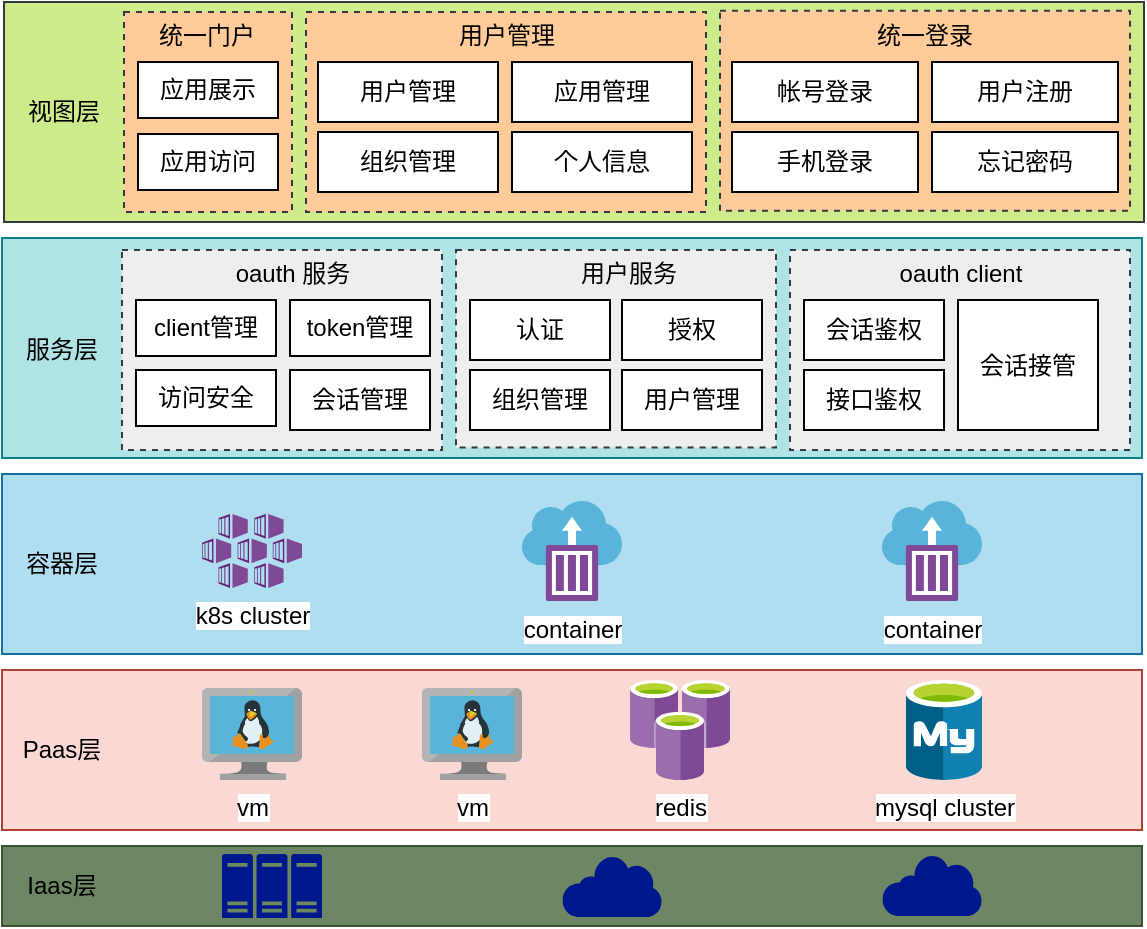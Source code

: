 <mxfile version="20.2.7" type="github">
  <diagram id="ciS-NbxetKR2zlC2_Ayn" name="第 1 页">
    <mxGraphModel dx="1028" dy="363" grid="1" gridSize="10" guides="1" tooltips="1" connect="1" arrows="1" fold="1" page="1" pageScale="1" pageWidth="827" pageHeight="1169" math="0" shadow="0">
      <root>
        <mxCell id="0" />
        <mxCell id="1" parent="0" />
        <mxCell id="ChhRvCxDmZYDKPqLYOOz-1" value="" style="rounded=0;whiteSpace=wrap;html=1;fillColor=#fad9d5;strokeColor=#ae4132;" vertex="1" parent="1">
          <mxGeometry x="100" y="359" width="570" height="80" as="geometry" />
        </mxCell>
        <mxCell id="ChhRvCxDmZYDKPqLYOOz-2" value="Paas层" style="text;html=1;strokeColor=none;fillColor=none;align=center;verticalAlign=middle;whiteSpace=wrap;rounded=0;" vertex="1" parent="1">
          <mxGeometry x="100" y="384" width="60" height="30" as="geometry" />
        </mxCell>
        <mxCell id="ChhRvCxDmZYDKPqLYOOz-3" value="" style="rounded=0;whiteSpace=wrap;html=1;fillColor=#6d8764;fontColor=#ffffff;strokeColor=#3A5431;" vertex="1" parent="1">
          <mxGeometry x="100" y="447" width="570" height="40" as="geometry" />
        </mxCell>
        <mxCell id="ChhRvCxDmZYDKPqLYOOz-4" value="Iaas层" style="text;html=1;strokeColor=none;fillColor=none;align=center;verticalAlign=middle;whiteSpace=wrap;rounded=0;" vertex="1" parent="1">
          <mxGeometry x="100" y="452" width="60" height="30" as="geometry" />
        </mxCell>
        <mxCell id="ChhRvCxDmZYDKPqLYOOz-10" value="" style="sketch=0;aspect=fixed;pointerEvents=1;shadow=0;dashed=0;html=1;strokeColor=none;labelPosition=center;verticalLabelPosition=bottom;verticalAlign=top;align=center;fillColor=#00188D;shape=mxgraph.mscae.enterprise.server_farm" vertex="1" parent="1">
          <mxGeometry x="210" y="451" width="50" height="32" as="geometry" />
        </mxCell>
        <mxCell id="ChhRvCxDmZYDKPqLYOOz-12" value="" style="sketch=0;aspect=fixed;pointerEvents=1;shadow=0;dashed=0;html=1;strokeColor=none;labelPosition=center;verticalLabelPosition=bottom;verticalAlign=top;align=center;fillColor=#00188D;shape=mxgraph.mscae.enterprise.internet" vertex="1" parent="1">
          <mxGeometry x="380" y="451.5" width="50" height="31" as="geometry" />
        </mxCell>
        <mxCell id="ChhRvCxDmZYDKPqLYOOz-13" value="" style="sketch=0;aspect=fixed;pointerEvents=1;shadow=0;dashed=0;html=1;strokeColor=none;labelPosition=center;verticalLabelPosition=bottom;verticalAlign=top;align=center;fillColor=#00188D;shape=mxgraph.mscae.enterprise.internet" vertex="1" parent="1">
          <mxGeometry x="540" y="451" width="50" height="31" as="geometry" />
        </mxCell>
        <mxCell id="ChhRvCxDmZYDKPqLYOOz-16" value="" style="rounded=0;whiteSpace=wrap;html=1;fillColor=#b1ddf0;strokeColor=#10739e;" vertex="1" parent="1">
          <mxGeometry x="100" y="261" width="570" height="90" as="geometry" />
        </mxCell>
        <mxCell id="ChhRvCxDmZYDKPqLYOOz-17" value="容器层" style="text;html=1;strokeColor=none;fillColor=none;align=center;verticalAlign=middle;whiteSpace=wrap;rounded=0;" vertex="1" parent="1">
          <mxGeometry x="100" y="291" width="60" height="30" as="geometry" />
        </mxCell>
        <mxCell id="ChhRvCxDmZYDKPqLYOOz-18" value="k8s cluster" style="sketch=0;aspect=fixed;html=1;points=[];align=center;image;fontSize=12;image=img/lib/mscae/Kubernetes_Services.svg;" vertex="1" parent="1">
          <mxGeometry x="200" y="281" width="50" height="37" as="geometry" />
        </mxCell>
        <mxCell id="ChhRvCxDmZYDKPqLYOOz-22" value="mysql cluster" style="sketch=0;aspect=fixed;html=1;points=[];align=center;image;fontSize=12;image=img/lib/mscae/Azure_Database_for_MySQL_servers.svg;" vertex="1" parent="1">
          <mxGeometry x="552" y="364" width="38" height="50" as="geometry" />
        </mxCell>
        <mxCell id="ChhRvCxDmZYDKPqLYOOz-23" value="container" style="sketch=0;aspect=fixed;html=1;points=[];align=center;image;fontSize=12;image=img/lib/mscae/Container_Instances.svg;" vertex="1" parent="1">
          <mxGeometry x="360" y="274.5" width="50" height="50" as="geometry" />
        </mxCell>
        <mxCell id="ChhRvCxDmZYDKPqLYOOz-24" value="redis" style="sketch=0;aspect=fixed;html=1;points=[];align=center;image;fontSize=12;image=img/lib/mscae/Azure_Cache_for_Redis.svg;" vertex="1" parent="1">
          <mxGeometry x="414" y="364" width="50" height="50" as="geometry" />
        </mxCell>
        <mxCell id="ChhRvCxDmZYDKPqLYOOz-26" value="vm" style="sketch=0;aspect=fixed;html=1;points=[];align=center;image;fontSize=12;image=img/lib/mscae/VM_Linux.svg;" vertex="1" parent="1">
          <mxGeometry x="200" y="368" width="50" height="46" as="geometry" />
        </mxCell>
        <mxCell id="ChhRvCxDmZYDKPqLYOOz-27" value="vm" style="sketch=0;aspect=fixed;html=1;points=[];align=center;image;fontSize=12;image=img/lib/mscae/VM_Linux.svg;" vertex="1" parent="1">
          <mxGeometry x="310" y="368" width="50" height="46" as="geometry" />
        </mxCell>
        <mxCell id="ChhRvCxDmZYDKPqLYOOz-32" value="container" style="sketch=0;aspect=fixed;html=1;points=[];align=center;image;fontSize=12;image=img/lib/mscae/Container_Instances.svg;" vertex="1" parent="1">
          <mxGeometry x="540" y="274.5" width="50" height="50" as="geometry" />
        </mxCell>
        <mxCell id="ChhRvCxDmZYDKPqLYOOz-33" value="" style="rounded=0;whiteSpace=wrap;html=1;fillColor=#b0e3e6;strokeColor=#0e8088;" vertex="1" parent="1">
          <mxGeometry x="100" y="143" width="570" height="110" as="geometry" />
        </mxCell>
        <mxCell id="ChhRvCxDmZYDKPqLYOOz-34" value="服务层" style="text;html=1;strokeColor=none;fillColor=none;align=center;verticalAlign=middle;whiteSpace=wrap;rounded=0;" vertex="1" parent="1">
          <mxGeometry x="100" y="184" width="60" height="30" as="geometry" />
        </mxCell>
        <mxCell id="ChhRvCxDmZYDKPqLYOOz-36" value="" style="rounded=0;whiteSpace=wrap;html=1;dashed=1;fillColor=#eeeeee;strokeColor=#36393d;" vertex="1" parent="1">
          <mxGeometry x="160" y="149" width="160" height="100" as="geometry" />
        </mxCell>
        <mxCell id="ChhRvCxDmZYDKPqLYOOz-37" value="client管理" style="rounded=0;whiteSpace=wrap;html=1;aspect=fixed;" vertex="1" parent="1">
          <mxGeometry x="167" y="174" width="70" height="28" as="geometry" />
        </mxCell>
        <mxCell id="ChhRvCxDmZYDKPqLYOOz-39" value="访问安全" style="rounded=0;whiteSpace=wrap;html=1;aspect=fixed;" vertex="1" parent="1">
          <mxGeometry x="167" y="209" width="70" height="28" as="geometry" />
        </mxCell>
        <mxCell id="ChhRvCxDmZYDKPqLYOOz-41" value="oauth 服务" style="text;html=1;strokeColor=none;fillColor=none;align=center;verticalAlign=middle;whiteSpace=wrap;rounded=0;" vertex="1" parent="1">
          <mxGeometry x="201.5" y="149" width="87" height="23" as="geometry" />
        </mxCell>
        <mxCell id="ChhRvCxDmZYDKPqLYOOz-50" value="token管理" style="rounded=0;whiteSpace=wrap;html=1;aspect=fixed;" vertex="1" parent="1">
          <mxGeometry x="244" y="174" width="70" height="28" as="geometry" />
        </mxCell>
        <mxCell id="ChhRvCxDmZYDKPqLYOOz-51" value="会话管理" style="rounded=0;whiteSpace=wrap;html=1;" vertex="1" parent="1">
          <mxGeometry x="244" y="209" width="70" height="30" as="geometry" />
        </mxCell>
        <mxCell id="ChhRvCxDmZYDKPqLYOOz-52" value="" style="rounded=0;whiteSpace=wrap;html=1;dashed=1;aspect=fixed;fillColor=#eeeeee;strokeColor=#36393d;" vertex="1" parent="1">
          <mxGeometry x="327" y="149" width="160" height="98.79" as="geometry" />
        </mxCell>
        <mxCell id="ChhRvCxDmZYDKPqLYOOz-53" value="认证" style="rounded=0;whiteSpace=wrap;html=1;" vertex="1" parent="1">
          <mxGeometry x="334" y="174" width="70" height="30" as="geometry" />
        </mxCell>
        <mxCell id="ChhRvCxDmZYDKPqLYOOz-54" value="组织管理" style="rounded=0;whiteSpace=wrap;html=1;" vertex="1" parent="1">
          <mxGeometry x="334" y="209" width="70" height="30" as="geometry" />
        </mxCell>
        <mxCell id="ChhRvCxDmZYDKPqLYOOz-55" value="用户服务" style="text;html=1;strokeColor=none;fillColor=none;align=center;verticalAlign=middle;whiteSpace=wrap;rounded=0;" vertex="1" parent="1">
          <mxGeometry x="370" y="149" width="87" height="23" as="geometry" />
        </mxCell>
        <mxCell id="ChhRvCxDmZYDKPqLYOOz-56" value="授权" style="rounded=0;whiteSpace=wrap;html=1;" vertex="1" parent="1">
          <mxGeometry x="410" y="174" width="70" height="30" as="geometry" />
        </mxCell>
        <mxCell id="ChhRvCxDmZYDKPqLYOOz-57" value="用户管理" style="rounded=0;whiteSpace=wrap;html=1;" vertex="1" parent="1">
          <mxGeometry x="410" y="209" width="70" height="30" as="geometry" />
        </mxCell>
        <mxCell id="ChhRvCxDmZYDKPqLYOOz-62" value="" style="rounded=0;whiteSpace=wrap;html=1;dashed=1;aspect=fixed;fillColor=#eeeeee;strokeColor=#36393d;" vertex="1" parent="1">
          <mxGeometry x="494" y="149" width="170" height="100" as="geometry" />
        </mxCell>
        <mxCell id="ChhRvCxDmZYDKPqLYOOz-63" value="会话鉴权" style="rounded=0;whiteSpace=wrap;html=1;" vertex="1" parent="1">
          <mxGeometry x="501" y="174" width="70" height="30" as="geometry" />
        </mxCell>
        <mxCell id="ChhRvCxDmZYDKPqLYOOz-64" value="接口鉴权" style="rounded=0;whiteSpace=wrap;html=1;" vertex="1" parent="1">
          <mxGeometry x="501" y="209" width="70" height="30" as="geometry" />
        </mxCell>
        <mxCell id="ChhRvCxDmZYDKPqLYOOz-65" value="oauth client" style="text;html=1;strokeColor=none;fillColor=none;align=center;verticalAlign=middle;whiteSpace=wrap;rounded=0;" vertex="1" parent="1">
          <mxGeometry x="535.5" y="149" width="87" height="23" as="geometry" />
        </mxCell>
        <mxCell id="ChhRvCxDmZYDKPqLYOOz-66" value="会话接管" style="rounded=0;whiteSpace=wrap;html=1;" vertex="1" parent="1">
          <mxGeometry x="578" y="174" width="70" height="65" as="geometry" />
        </mxCell>
        <mxCell id="ChhRvCxDmZYDKPqLYOOz-68" value="" style="rounded=0;whiteSpace=wrap;html=1;fillColor=#cdeb8b;strokeColor=#36393d;" vertex="1" parent="1">
          <mxGeometry x="101" y="25" width="570" height="110" as="geometry" />
        </mxCell>
        <mxCell id="ChhRvCxDmZYDKPqLYOOz-69" value="视图层" style="text;html=1;strokeColor=none;fillColor=none;align=center;verticalAlign=middle;whiteSpace=wrap;rounded=0;" vertex="1" parent="1">
          <mxGeometry x="101" y="65" width="60" height="30" as="geometry" />
        </mxCell>
        <mxCell id="ChhRvCxDmZYDKPqLYOOz-70" value="" style="rounded=0;whiteSpace=wrap;html=1;dashed=1;fillColor=#ffcc99;strokeColor=#36393d;" vertex="1" parent="1">
          <mxGeometry x="161" y="30" width="84" height="100" as="geometry" />
        </mxCell>
        <mxCell id="ChhRvCxDmZYDKPqLYOOz-71" value="应用展示" style="rounded=0;whiteSpace=wrap;html=1;aspect=fixed;" vertex="1" parent="1">
          <mxGeometry x="168" y="55" width="70" height="28" as="geometry" />
        </mxCell>
        <mxCell id="ChhRvCxDmZYDKPqLYOOz-73" value="统一门户" style="text;html=1;strokeColor=none;fillColor=none;align=center;verticalAlign=middle;whiteSpace=wrap;rounded=0;" vertex="1" parent="1">
          <mxGeometry x="158.5" y="30" width="87" height="23" as="geometry" />
        </mxCell>
        <mxCell id="ChhRvCxDmZYDKPqLYOOz-74" value="应用访问" style="rounded=0;whiteSpace=wrap;html=1;aspect=fixed;" vertex="1" parent="1">
          <mxGeometry x="168" y="91" width="70" height="28" as="geometry" />
        </mxCell>
        <mxCell id="ChhRvCxDmZYDKPqLYOOz-76" value="" style="rounded=0;whiteSpace=wrap;html=1;dashed=1;fillColor=#ffcc99;strokeColor=#36393d;" vertex="1" parent="1">
          <mxGeometry x="252" y="30" width="200" height="100" as="geometry" />
        </mxCell>
        <mxCell id="ChhRvCxDmZYDKPqLYOOz-77" value="用户管理" style="rounded=0;whiteSpace=wrap;html=1;" vertex="1" parent="1">
          <mxGeometry x="258" y="55" width="90" height="30" as="geometry" />
        </mxCell>
        <mxCell id="ChhRvCxDmZYDKPqLYOOz-78" value="组织管理" style="rounded=0;whiteSpace=wrap;html=1;" vertex="1" parent="1">
          <mxGeometry x="258" y="90" width="90" height="30" as="geometry" />
        </mxCell>
        <mxCell id="ChhRvCxDmZYDKPqLYOOz-79" value="用户管理" style="text;html=1;strokeColor=none;fillColor=none;align=center;verticalAlign=middle;whiteSpace=wrap;rounded=0;" vertex="1" parent="1">
          <mxGeometry x="308.5" y="30" width="87" height="23" as="geometry" />
        </mxCell>
        <mxCell id="ChhRvCxDmZYDKPqLYOOz-80" value="应用管理" style="rounded=0;whiteSpace=wrap;html=1;" vertex="1" parent="1">
          <mxGeometry x="355" y="55" width="90" height="30" as="geometry" />
        </mxCell>
        <mxCell id="ChhRvCxDmZYDKPqLYOOz-81" value="个人信息" style="rounded=0;whiteSpace=wrap;html=1;" vertex="1" parent="1">
          <mxGeometry x="355" y="90" width="90" height="30" as="geometry" />
        </mxCell>
        <mxCell id="ChhRvCxDmZYDKPqLYOOz-82" value="" style="rounded=0;whiteSpace=wrap;html=1;dashed=1;fillColor=#ffcc99;strokeColor=#36393d;" vertex="1" parent="1">
          <mxGeometry x="459" y="29.39" width="205" height="100" as="geometry" />
        </mxCell>
        <mxCell id="ChhRvCxDmZYDKPqLYOOz-83" value="帐号登录" style="rounded=0;whiteSpace=wrap;html=1;" vertex="1" parent="1">
          <mxGeometry x="465" y="55" width="93" height="30" as="geometry" />
        </mxCell>
        <mxCell id="ChhRvCxDmZYDKPqLYOOz-84" value="手机登录" style="rounded=0;whiteSpace=wrap;html=1;" vertex="1" parent="1">
          <mxGeometry x="465" y="90" width="93" height="30" as="geometry" />
        </mxCell>
        <mxCell id="ChhRvCxDmZYDKPqLYOOz-85" value="统一登录" style="text;html=1;strokeColor=none;fillColor=none;align=center;verticalAlign=middle;whiteSpace=wrap;rounded=0;" vertex="1" parent="1">
          <mxGeometry x="518" y="30" width="87" height="23" as="geometry" />
        </mxCell>
        <mxCell id="ChhRvCxDmZYDKPqLYOOz-86" value="用户注册" style="rounded=0;whiteSpace=wrap;html=1;" vertex="1" parent="1">
          <mxGeometry x="565" y="55" width="93" height="30" as="geometry" />
        </mxCell>
        <mxCell id="ChhRvCxDmZYDKPqLYOOz-87" value="忘记密码" style="rounded=0;whiteSpace=wrap;html=1;" vertex="1" parent="1">
          <mxGeometry x="565" y="90" width="93" height="30" as="geometry" />
        </mxCell>
      </root>
    </mxGraphModel>
  </diagram>
</mxfile>
